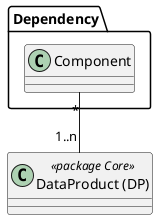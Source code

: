 @startuml
class "DataProduct (DP)" as dp << package Core >>

package Dependency {
  class "Component" as comp
}

comp "*" -- "1..n" dp
@enduml